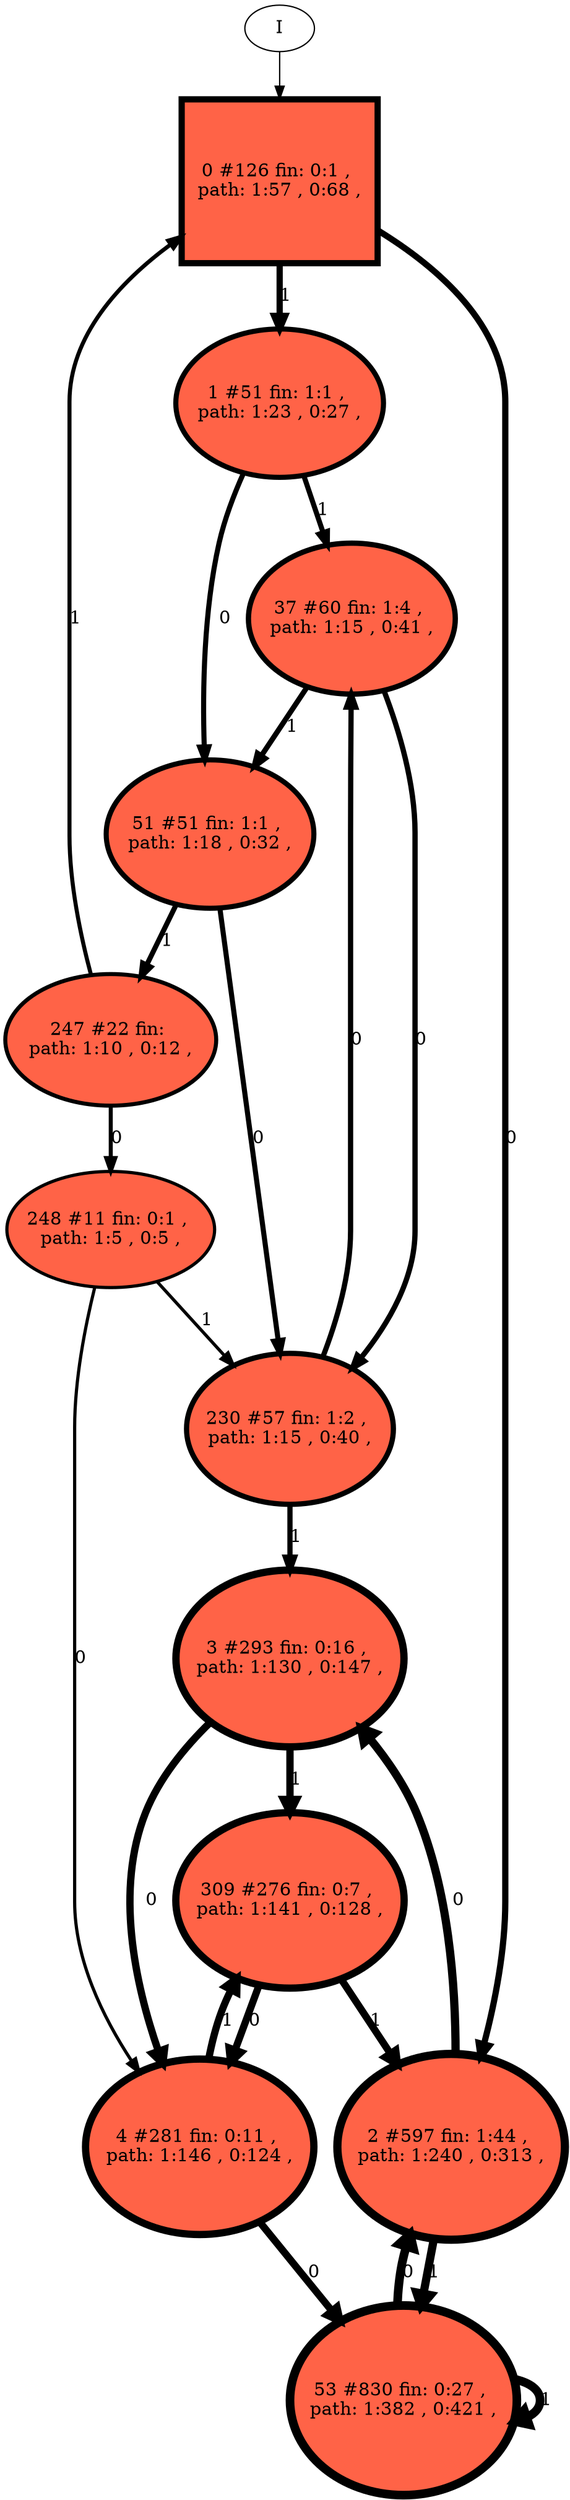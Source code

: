 // produced with flexfringe // 
digraph DFA {
	0 [label="root" shape=box];
		I -> 0;
	0 [ label="0 #126 fin: 0:1 , 
 path: 1:57 , 0:68 , " , style=filled, fillcolor="tomato", width=1.76545, height=1.76545, penwidth=4.84419];
		0 -> 1 [label="1 " , penwidth=4.84419 ];
		0 -> 2 [label="0 " , penwidth=4.84419 ];
	1 [ label="1 #51 fin: 1:1 , 
 path: 1:23 , 0:27 , " , style=filled, fillcolor="tomato", width=1.59964, height=1.59964, penwidth=3.95124];
		1 -> 37 [label="1 " , penwidth=3.95124 ];
		1 -> 51 [label="0 " , penwidth=3.95124 ];
	2 [ label="2 #597 fin: 1:44 , 
 path: 1:240 , 0:313 , " , style=filled, fillcolor="tomato", width=2.00061, height=2.00061, penwidth=6.39359];
		2 -> 53 [label="1 " , penwidth=6.39359 ];
		2 -> 3 [label="0 " , penwidth=6.39359 ];
	37 [ label="37 #60 fin: 1:4 , 
 path: 1:15 , 0:41 , " , style=filled, fillcolor="tomato", width=1.63137, height=1.63137, penwidth=4.11087];
		37 -> 51 [label="1 " , penwidth=4.11087 ];
		37 -> 230 [label="0 " , penwidth=4.11087 ];
	51 [ label="51 #51 fin: 1:1 , 
 path: 1:18 , 0:32 , " , style=filled, fillcolor="tomato", width=1.59964, height=1.59964, penwidth=3.95124];
		51 -> 247 [label="1 " , penwidth=3.95124 ];
		51 -> 230 [label="0 " , penwidth=3.95124 ];
	53 [ label="53 #830 fin: 0:27 , 
 path: 1:382 , 0:421 , " , style=filled, fillcolor="tomato", width=2.04415, height=2.04415, penwidth=6.72263];
		53 -> 53 [label="1 " , penwidth=6.72263 ];
		53 -> 2 [label="0 " , penwidth=6.72263 ];
	3 [ label="3 #293 fin: 0:16 , 
 path: 1:130 , 0:147 , " , style=filled, fillcolor="tomato", width=1.89965, height=1.89965, penwidth=5.68358];
		3 -> 309 [label="1 " , penwidth=5.68358 ];
		3 -> 4 [label="0 " , penwidth=5.68358 ];
	230 [ label="230 #57 fin: 1:2 , 
 path: 1:15 , 0:40 , " , style=filled, fillcolor="tomato", width=1.62145, height=1.62145, penwidth=4.06044];
		230 -> 3 [label="1 " , penwidth=4.06044 ];
		230 -> 37 [label="0 " , penwidth=4.06044 ];
	247 [ label="247 #22 fin: 
 path: 1:10 , 0:12 , " , style=filled, fillcolor="tomato", width=1.41961, height=1.41961, penwidth=3.13549];
		247 -> 0 [label="1 " , penwidth=3.13549 ];
		247 -> 248 [label="0 " , penwidth=3.13549 ];
	309 [ label="309 #276 fin: 0:7 , 
 path: 1:141 , 0:128 , " , style=filled, fillcolor="tomato", width=1.8907, height=1.8907, penwidth=5.62402];
		309 -> 2 [label="1 " , penwidth=5.62402 ];
		309 -> 4 [label="0 " , penwidth=5.62402 ];
	4 [ label="4 #281 fin: 0:11 , 
 path: 1:146 , 0:124 , " , style=filled, fillcolor="tomato", width=1.8934, height=1.8934, penwidth=5.64191];
		4 -> 309 [label="1 " , penwidth=5.64191 ];
		4 -> 53 [label="0 " , penwidth=5.64191 ];
	248 [ label="248 #11 fin: 0:1 , 
 path: 1:5 , 0:5 , " , style=filled, fillcolor="tomato", width=1.24844, height=1.24844, penwidth=2.48491];
		248 -> 230 [label="1 " , penwidth=2.48491 ];
		248 -> 4 [label="0 " , penwidth=2.48491 ];
}
